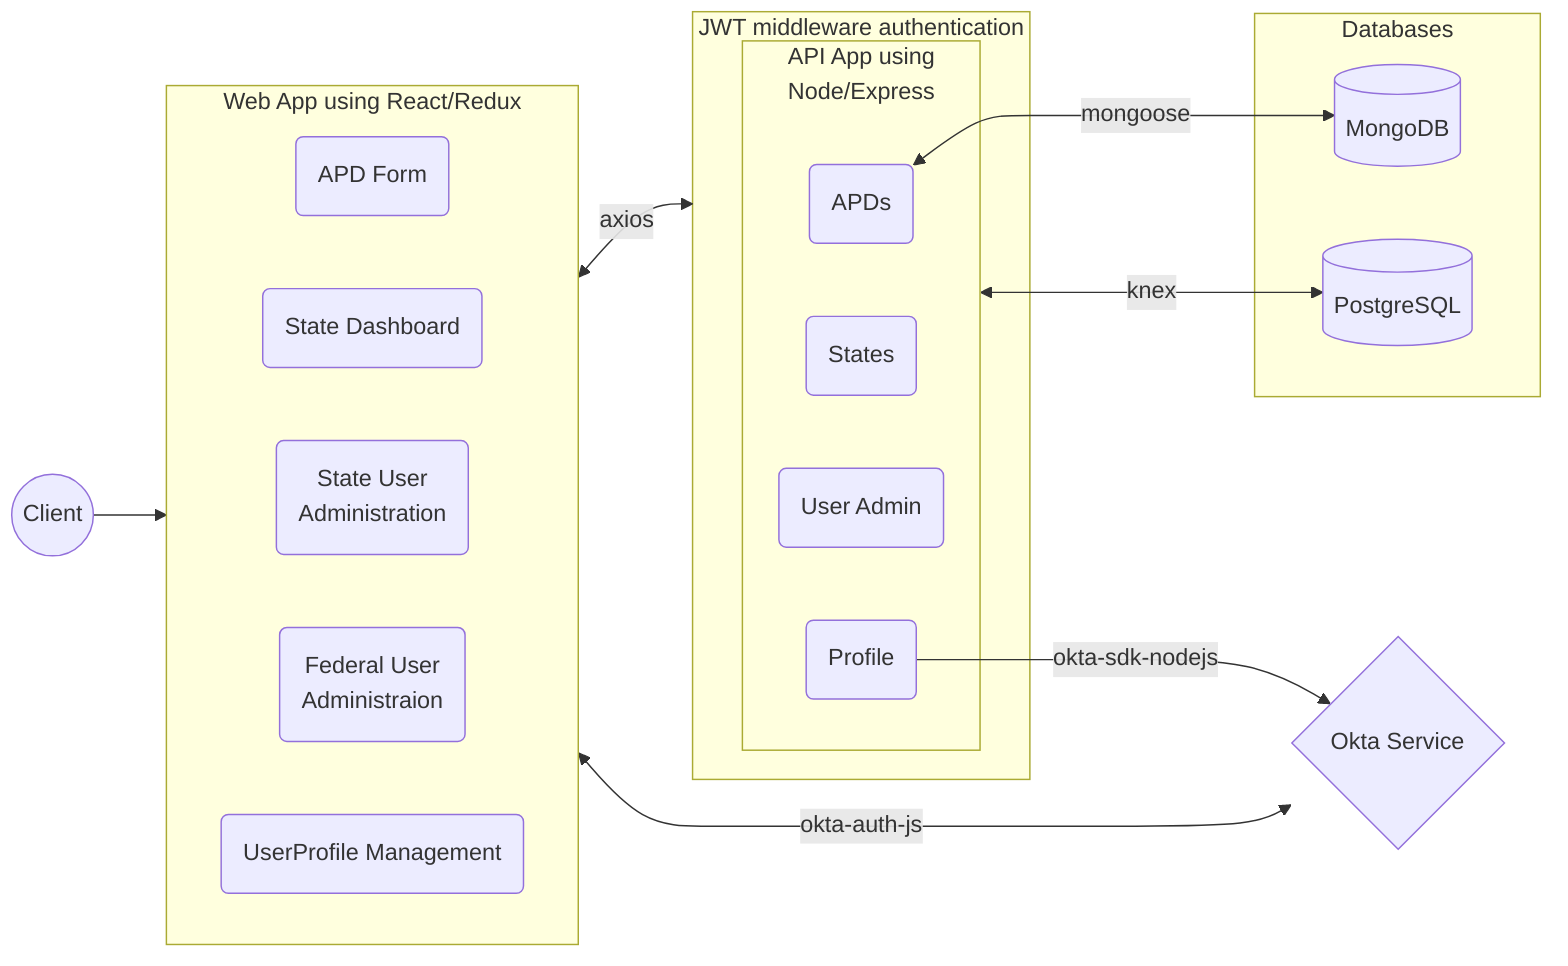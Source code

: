 flowchart LR
%% @config(../.vscode/settings.json)
    subgraph web [Web App using React/Redux]
        direction LR
        apdForm(APD Form)
        dashboard(State Dashboard)
        state(State User\n Administration)
        fed(Federal User\n Administraion)
        profile(UserProfile Management)
    end
    subgraph auth [JWT middleware authentication]
        direction LR
    

        subgraph api [API App using \nNode/Express]
            direction TB
            apd(APDs)
            states(States)
            users(User Admin)
            me(Profile)

        end
    end
    subgraph data [Databases]
        id1[(MongoDB)]
        id2[(PostgreSQL)]
    end

    user((Client)) --> web 
    web <-- axios --> auth
    web <-- okta-auth-js --> okta{Okta Service}
    apd <-- mongoose --> id1
    api <-- knex --> id2
    me -->|okta-sdk-nodejs|okta